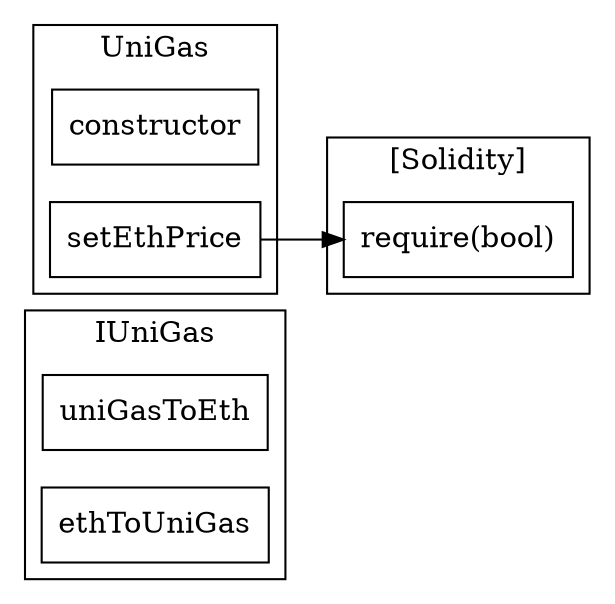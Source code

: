 strict digraph {
rankdir="LR"
node [shape=box]
subgraph cluster_32_IUniGas {
label = "IUniGas"
"32_uniGasToEth" [label="uniGasToEth"]
"32_ethToUniGas" [label="ethToUniGas"]
}subgraph cluster_65_UniGas {
label = "UniGas"
"65_constructor" [label="constructor"]
"65_setEthPrice" [label="setEthPrice"]
}subgraph cluster_solidity {
label = "[Solidity]"
"require(bool)" 
"65_setEthPrice" -> "require(bool)"
}
}